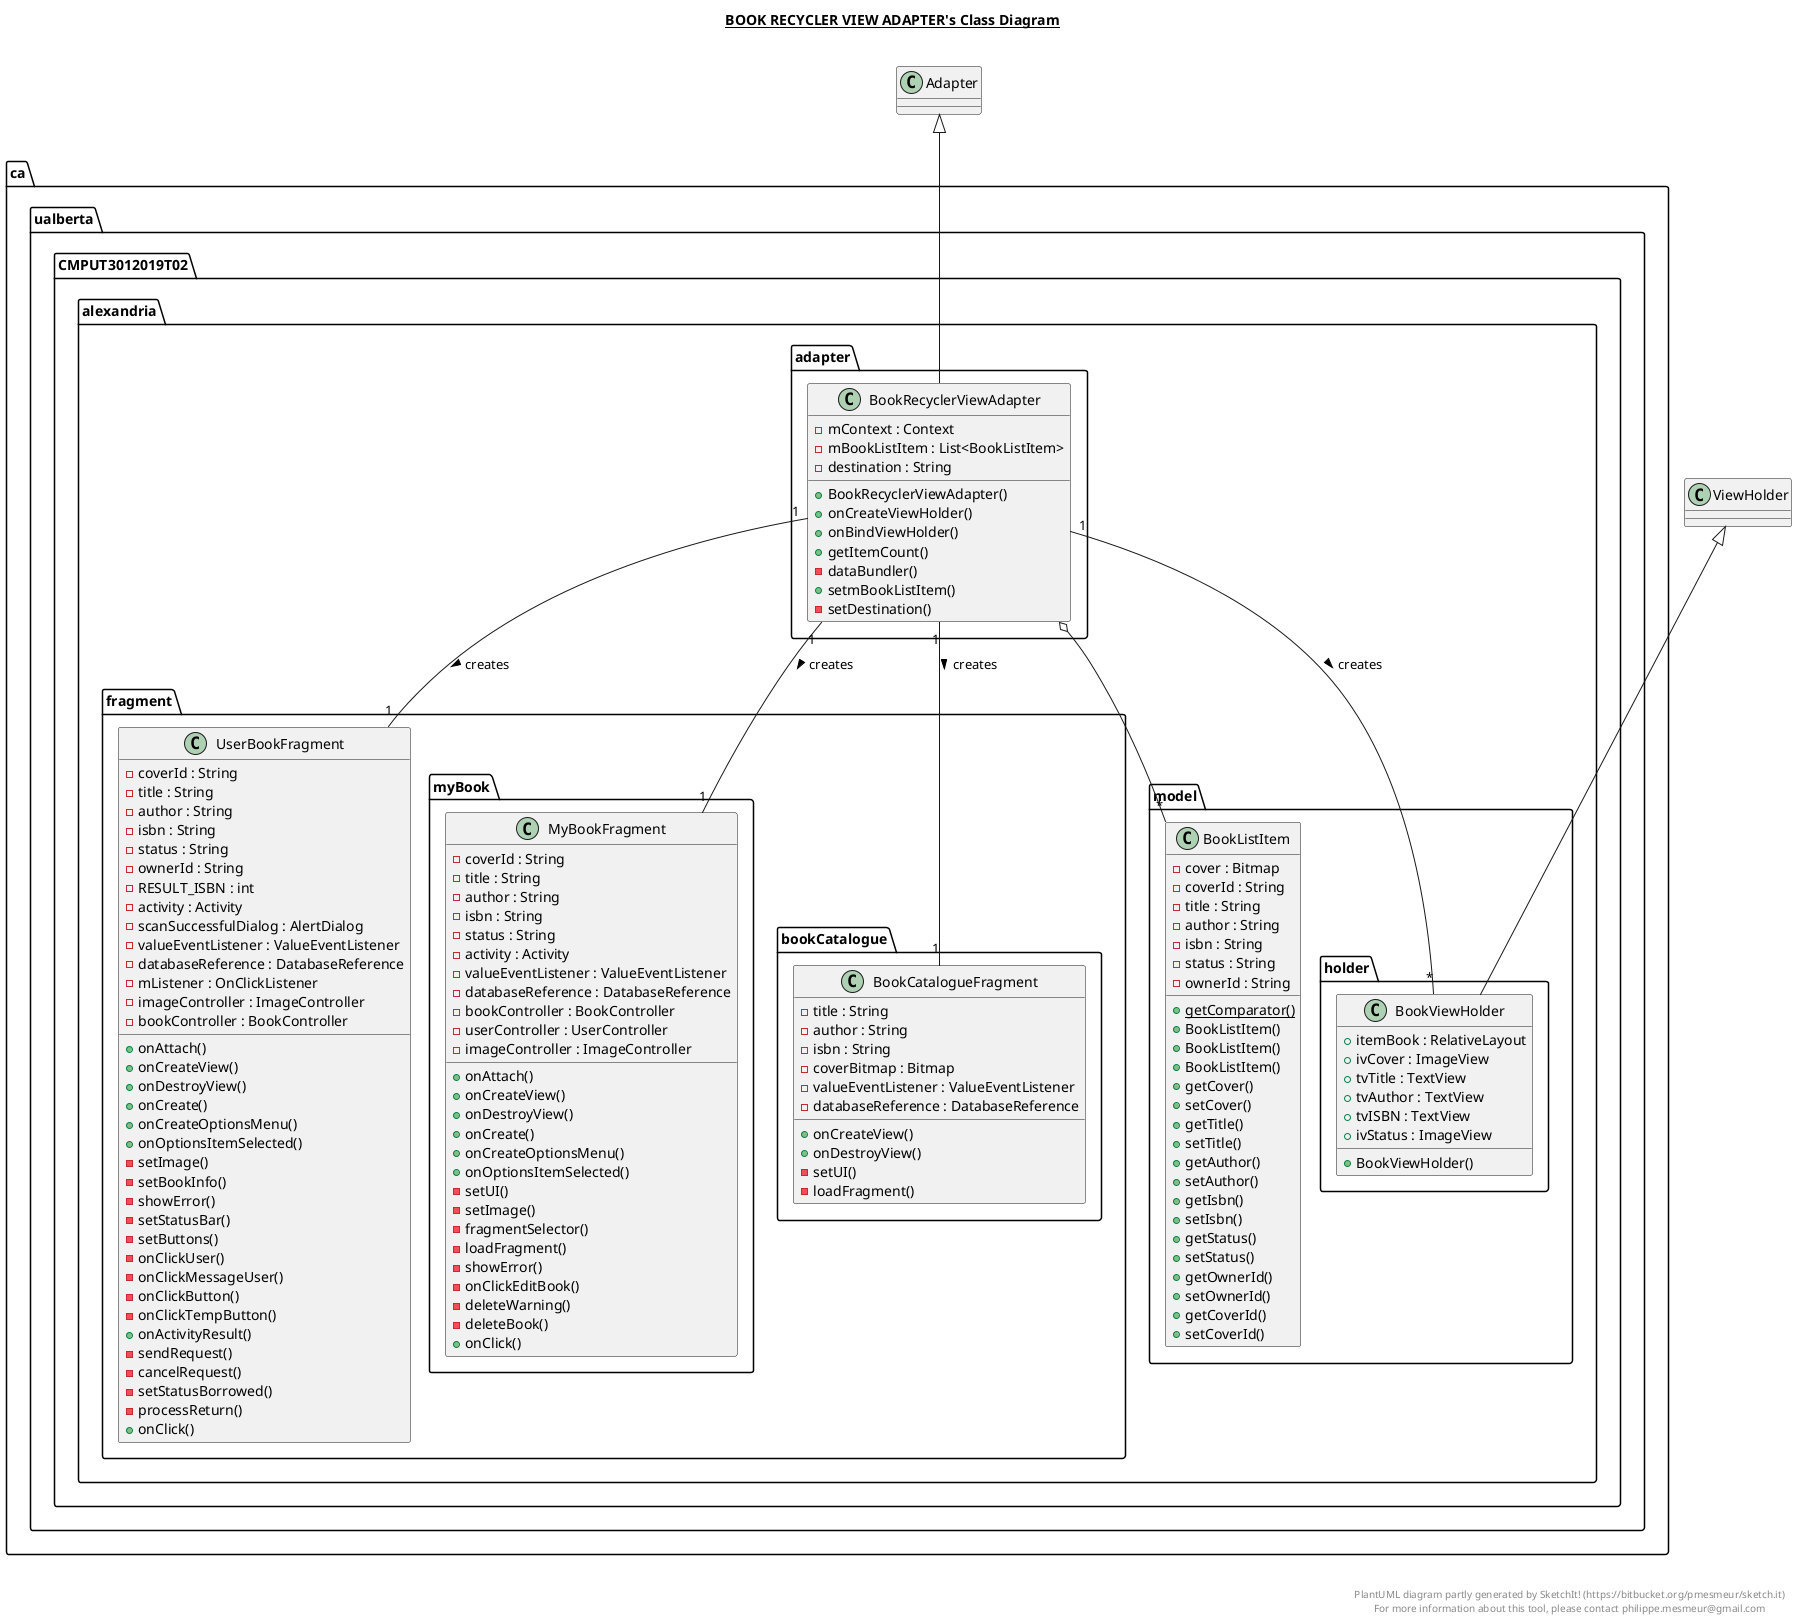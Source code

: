 @startuml

title __BOOK RECYCLER VIEW ADAPTER's Class Diagram__\n

package ca.ualberta.CMPUT3012019T02.alexandria {
  package ca.ualberta.CMPUT3012019T02.alexandria.fragment {
    class UserBookFragment {
      - coverId : String
      - title : String
      - author : String
      - isbn : String
      - status : String
      - ownerId : String
      - RESULT_ISBN : int
      - activity : Activity
      - scanSuccessfulDialog : AlertDialog
      - valueEventListener : ValueEventListener
      - databaseReference : DatabaseReference
      - mListener : OnClickListener
      - imageController : ImageController
      - bookController : BookController
      + onAttach()
      + onCreateView()
      + onDestroyView()
      + onCreate()
      + onCreateOptionsMenu()
      + onOptionsItemSelected()
      - setImage()
      - setBookInfo()
      - showError()
      - setStatusBar()
      - setButtons()
      - onClickUser()
      - onClickMessageUser()
      - onClickButton()
      - onClickTempButton()
      + onActivityResult()
      - sendRequest()
      - cancelRequest()
      - setStatusBorrowed()
      - processReturn()
      + onClick()
    }
  }
}


package ca.ualberta.CMPUT3012019T02.alexandria {
  package ca.ualberta.CMPUT3012019T02.alexandria.fragment {
    package ca.ualberta.CMPUT3012019T02.alexandria.fragment.myBook {
      class MyBookFragment {
        - coverId : String
        - title : String
        - author : String
        - isbn : String
        - status : String
        - activity : Activity
        - valueEventListener : ValueEventListener
        - databaseReference : DatabaseReference
        - bookController : BookController
        - userController : UserController
        - imageController : ImageController
        + onAttach()
        + onCreateView()
        + onDestroyView()
        + onCreate()
        + onCreateOptionsMenu()
        + onOptionsItemSelected()
        - setUI()
        - setImage()
        - fragmentSelector()
        - loadFragment()
        - showError()
        - onClickEditBook()
        - deleteWarning()
        - deleteBook()
        + onClick()
      }
    }
  }
}


package ca.ualberta.CMPUT3012019T02.alexandria {
  package ca.ualberta.CMPUT3012019T02.alexandria.fragment {
    package ca.ualberta.CMPUT3012019T02.alexandria.fragment.bookCatalogue {
      class BookCatalogueFragment {
        - title : String
        - author : String
        - isbn : String
        - coverBitmap : Bitmap
        - valueEventListener : ValueEventListener
        - databaseReference : DatabaseReference
        + onCreateView()
        + onDestroyView()
        - setUI()
        - loadFragment()
      }
    }
  }
}


package ca.ualberta.CMPUT3012019T02.alexandria {
  package ca.ualberta.CMPUT3012019T02.alexandria.model {
    class BookListItem {
      - cover : Bitmap
      - coverId : String
      - title : String
      - author : String
      - isbn : String
      - status : String
      - ownerId : String
      {static} + getComparator()
      + BookListItem()
      + BookListItem()
      + BookListItem()
      + getCover()
      + setCover()
      + getTitle()
      + setTitle()
      + getAuthor()
      + setAuthor()
      + getIsbn()
      + setIsbn()
      + getStatus()
      + setStatus()
      + getOwnerId()
      + setOwnerId()
      + getCoverId()
      + setCoverId()
    }
  }
}


package ca.ualberta.CMPUT3012019T02.alexandria {
  package ca.ualberta.CMPUT3012019T02.alexandria.adapter {
    class BookRecyclerViewAdapter {
      - mContext : Context
      - mBookListItem : List<BookListItem>
      - destination : String
      + BookRecyclerViewAdapter()
      + onCreateViewHolder()
      + onBindViewHolder()
      + getItemCount()
      - dataBundler()
      + setmBookListItem()
      - setDestination()
    }
  }
}


package ca.ualberta.CMPUT3012019T02.alexandria {
  package ca.ualberta.CMPUT3012019T02.alexandria.model {
    package ca.ualberta.CMPUT3012019T02.alexandria.model.holder {
      class BookViewHolder {
        + itemBook : RelativeLayout
        + ivCover : ImageView
        + tvTitle : TextView
        + tvAuthor : TextView
        + tvISBN : TextView
        + ivStatus : ImageView
        + BookViewHolder()
      }
    }
  }
}

BookViewHolder -up-|> ViewHolder

BookRecyclerViewAdapter -up-|> Adapter
BookRecyclerViewAdapter "1" -down- "*" BookViewHolder : creates >
BookRecyclerViewAdapter o-- "*" BookListItem

BookRecyclerViewAdapter "1" -- "1" UserBookFragment : creates >
BookRecyclerViewAdapter "1" -- "1" MyBookFragment : creates >
BookRecyclerViewAdapter "1" -- "1" BookCatalogueFragment : creates >


right footer


  PlantUML diagram partly generated by SketchIt! (https://bitbucket.org/pmesmeur/sketch.it)
  For more information about this tool, please contact philippe.mesmeur@gmail.com
endfooter

@enduml
